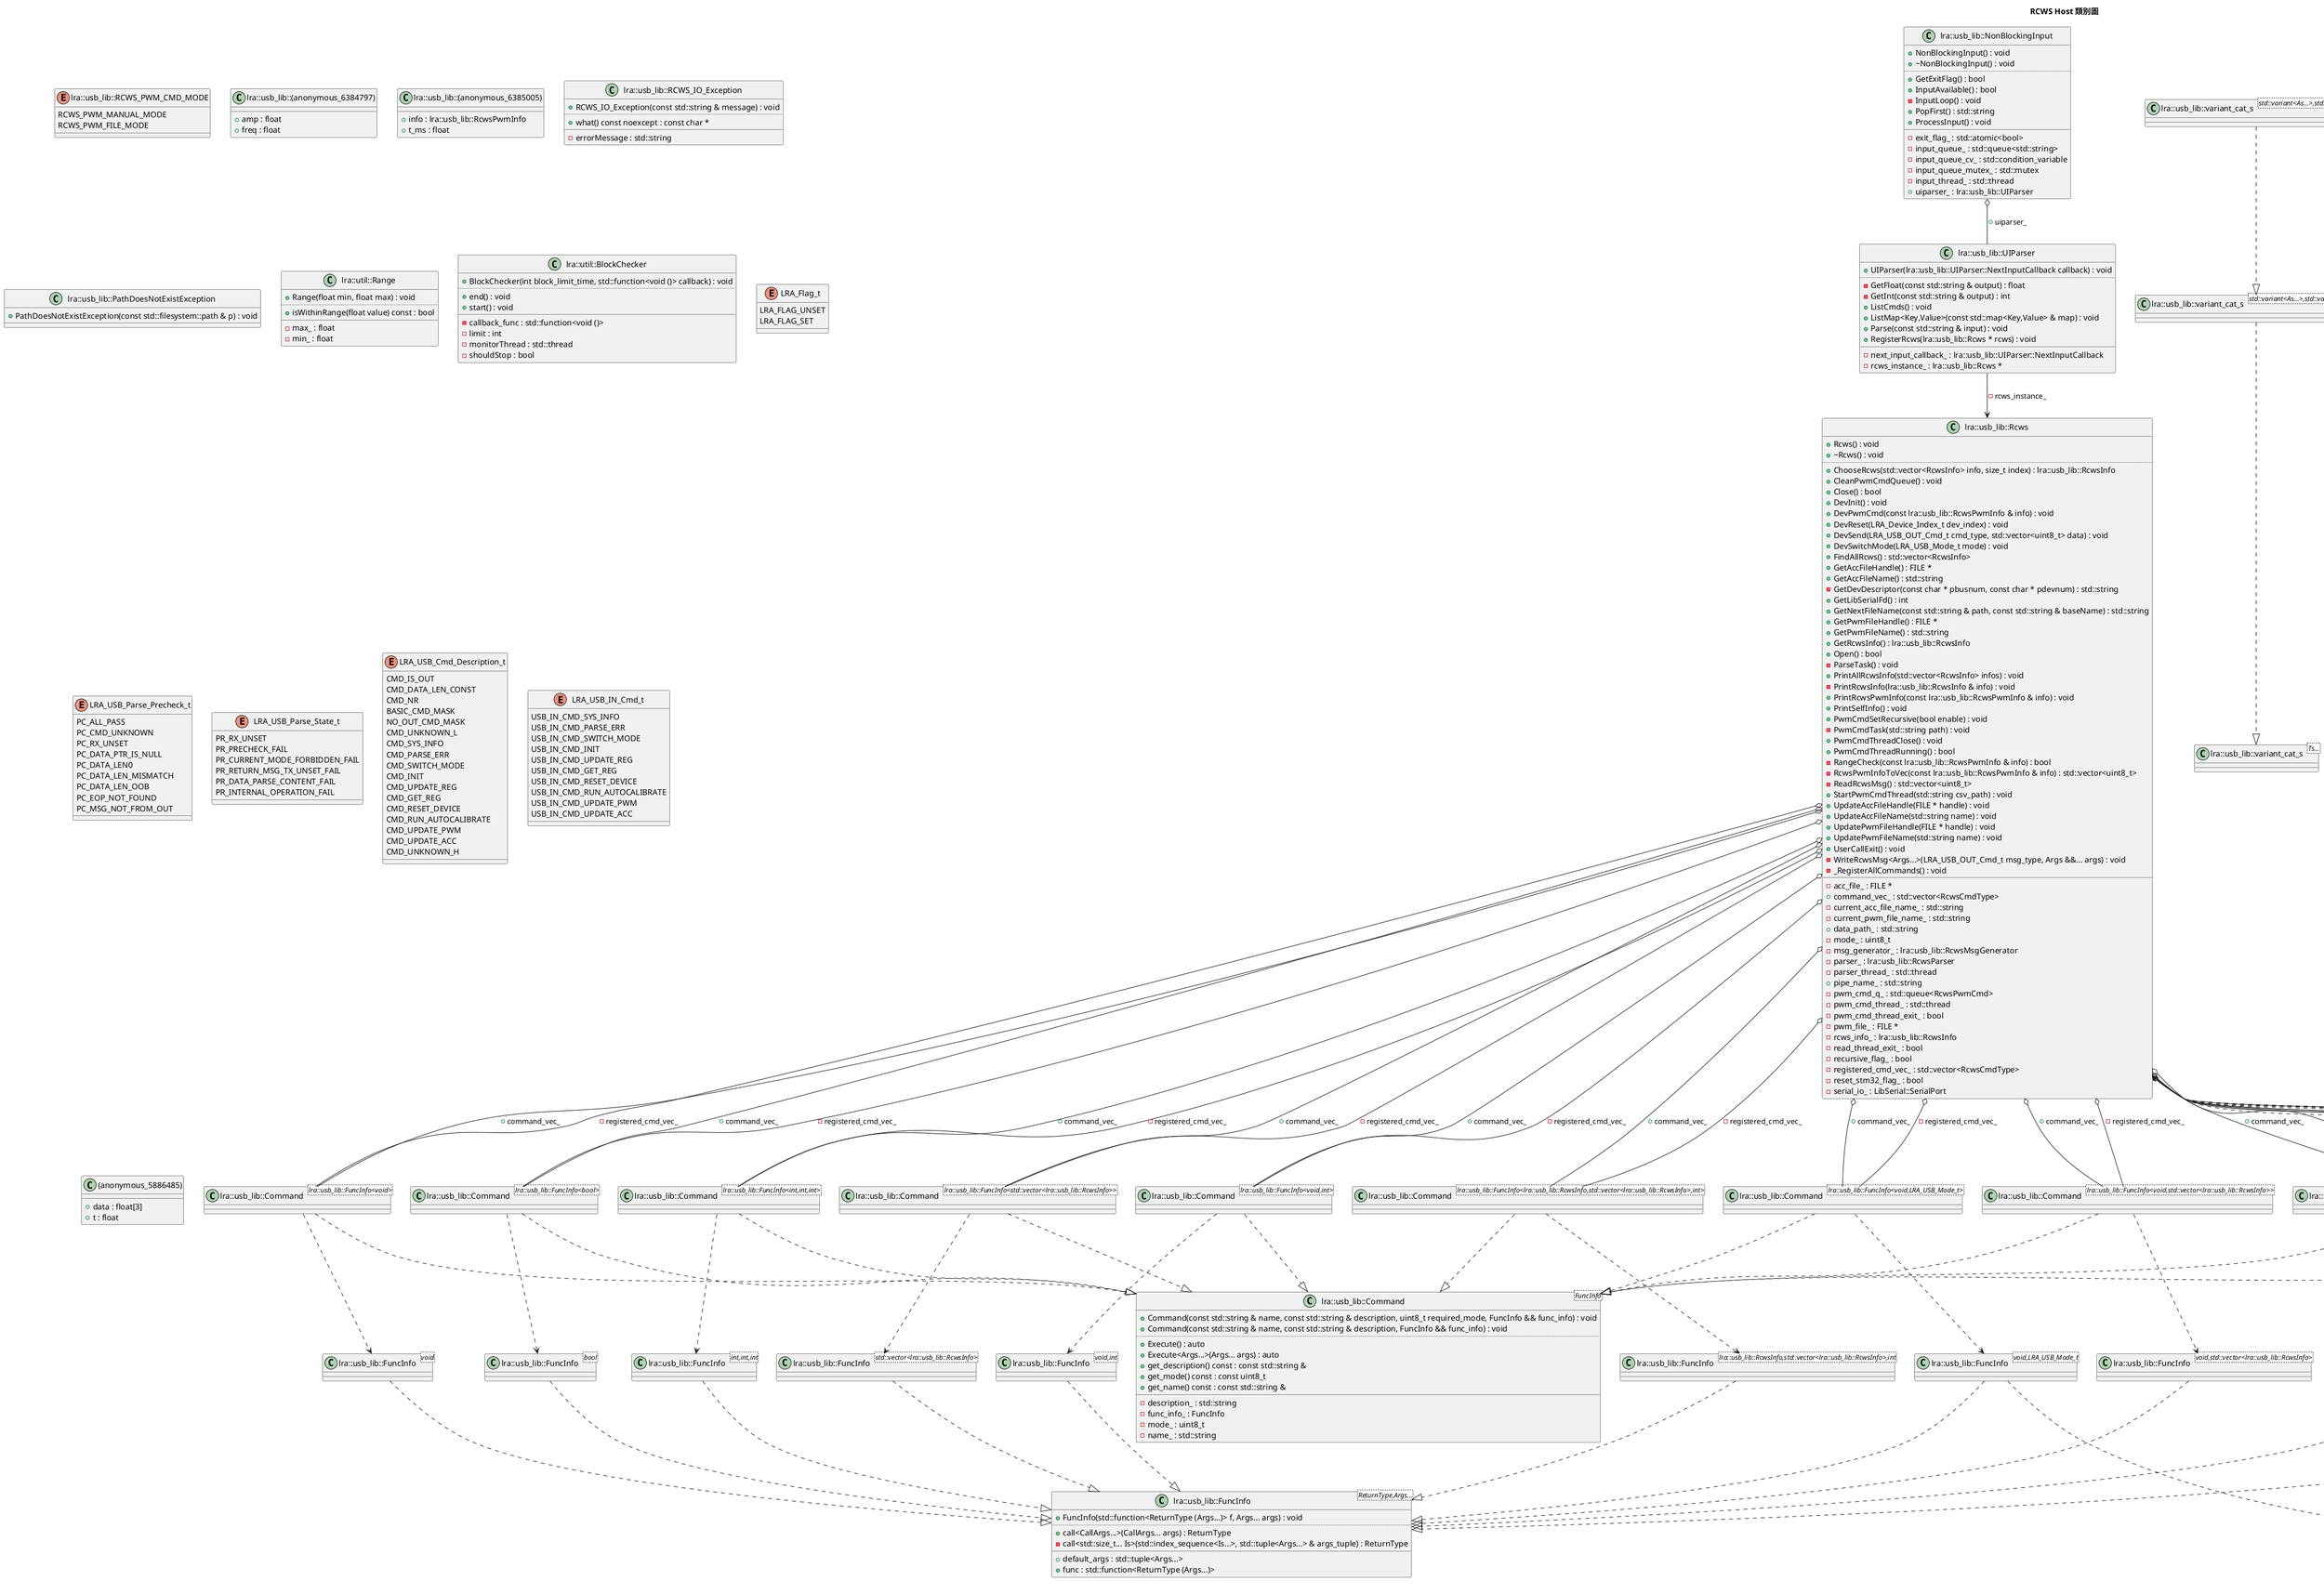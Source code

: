 @startuml
title RCWS Host 類別圖
enum "lra::usb_lib::RCWS_PWM_CMD_MODE" as C_0005720989269288761953
enum C_0005720989269288761953 {
RCWS_PWM_MANUAL_MODE
RCWS_PWM_FILE_MODE
}
class "lra::usb_lib::FuncInfo<ReturnType,Args...>" as C_0016677692846105229533
class C_0016677692846105229533 {
+FuncInfo(std::function<ReturnType (Args...)> f, Args... args) : void
..
+call<CallArgs...>(CallArgs... args) : ReturnType
-call<std::size_t... Is>(std::index_sequence<Is...>, std::tuple<Args...> & args_tuple) : ReturnType
__
+default_args : std::tuple<Args...>
+func : std::function<ReturnType (Args...)>
}
class "lra::usb_lib::Command<FuncInfo>" as C_0010091554601981940782
class C_0010091554601981940782 {
+Command(const std::string & name, const std::string & description, uint8_t required_mode, FuncInfo && func_info) : void
+Command(const std::string & name, const std::string & description, FuncInfo && func_info) : void
..
+Execute() : auto
+Execute<Args...>(Args... args) : auto
+get_description() const : const std::string &
+get_mode() const : const uint8_t
+get_name() const : const std::string &
__
-description_ : std::string
-func_info_ : FuncInfo
-mode_ : uint8_t
-name_ : std::string
}
class "lra::usb_lib::(anonymous_6384285)" as C_0009979760369821962475
class C_0009979760369821962475 {
__
+busnum : std::string
+desc : std::string
+devnum : std::string
+manufacturer : std::string
+path : std::string
+pid : std::string
+serialnum : std::string
+vid : std::string
}
class "lra::usb_lib::(anonymous_6384797)" as C_0016640966111775999252
class C_0016640966111775999252 {
__
+amp : float
+freq : float
}
class "lra::usb_lib::(anonymous_6384893)" as C_0012202508834059990777
class C_0012202508834059990777 {
__
+x : lra::usb_lib::PwmInfo
+y : lra::usb_lib::PwmInfo
+z : lra::usb_lib::PwmInfo
}
class "lra::usb_lib::(anonymous_6385005)" as C_0000579566535999078787
class C_0000579566535999078787 {
__
+info : lra::usb_lib::RcwsPwmInfo
+t_ms : float
}
class "lra::usb_lib::variant_cat_s<std::variant<As...>,std::variant<Bs...>,Rest...>" as C_0003858207505700472157
class C_0003858207505700472157 {
__
}
class "lra::usb_lib::variant_cat_s<std::variant<As...>,std::variant<Bs...>>" as C_0004465371694676925409
class C_0004465371694676925409 {
__
}
class "lra::usb_lib::RcwsParser" as C_0013995004851916376286
class C_0013995004851916376286 {
+Parse(const std::vector<uint8_t> & msg) : void
+ParsePwmInData(const uint8_t * pdata, lra::usb_lib::RcwsPwmInfo * info, float * sys_time) : void
+RegisterDevice(lra::usb_lib::Rcws * prcws) : void
__
-prcws_ : lra::usb_lib::Rcws *
}
class "lra::usb_lib::RcwsMsgGenerator" as C_0006117966071706626955
class C_0006117966071706626955 {
+Generate(LRA_USB_OUT_Cmd_t type, uint8_t * data, uint16_t length) : std::vector<uint8_t>
+Generate(LRA_USB_OUT_Cmd_t type, uint8_t data) : std::vector<uint8_t>
+Generate(LRA_USB_OUT_Cmd_t type) : std::vector<uint8_t>
+Generate(LRA_USB_OUT_Cmd_t type, std::vector<uint8_t> data) : std::vector<uint8_t>
+MoveGenerate(uint8_t type, std::vector<uint8_t> && data) : std::vector<uint8_t>
__
}
class "lra::usb_lib::RCWS_IO_Exception" as C_0007508463174790856758
class C_0007508463174790856758 {
+RCWS_IO_Exception(const std::string & message) : void
..
+what() const noexcept : const char *
__
-errorMessage : std::string
}
class "lra::usb_lib::FuncInfo<void>" as C_0015773613878884244586
class C_0015773613878884244586 {
__
}
class "lra::usb_lib::Command<lra::usb_lib::FuncInfo<void>>" as C_0015449411201283289251
class C_0015449411201283289251 {
__
}
class "lra::usb_lib::FuncInfo<void,int>" as C_0000705493911126138107
class C_0000705493911126138107 {
__
}
class "lra::usb_lib::Command<lra::usb_lib::FuncInfo<void,int>>" as C_0007162988677578574206
class C_0007162988677578574206 {
__
}
class "lra::usb_lib::FuncInfo<void,std::vector<lra::usb_lib::RcwsInfo>>" as C_0013803550029792824583
class C_0013803550029792824583 {
__
}
class "lra::usb_lib::Command<lra::usb_lib::FuncInfo<void,std::vector<lra::usb_lib::RcwsInfo>>>" as C_0001569929850764623214
class C_0001569929850764623214 {
__
}
class "lra::usb_lib::FuncInfo<void,LRA_Device_Index_t>" as C_0003123345807010051940
class C_0003123345807010051940 {
__
}
class "lra::usb_lib::Command<lra::usb_lib::FuncInfo<void,LRA_Device_Index_t>>" as C_0003832572587521561431
class C_0003832572587521561431 {
__
}
class "lra::usb_lib::FuncInfo<void,LRA_USB_Mode_t>" as C_0002671081740145556922
class C_0002671081740145556922 {
__
}
class "lra::usb_lib::Command<lra::usb_lib::FuncInfo<void,LRA_USB_Mode_t>>" as C_0001590531136156070645
class C_0001590531136156070645 {
__
}
class "lra::usb_lib::FuncInfo<bool>" as C_0009824911775259007872
class C_0009824911775259007872 {
__
}
class "lra::usb_lib::Command<lra::usb_lib::FuncInfo<bool>>" as C_0000014120254699272268
class C_0000014120254699272268 {
__
}
class "lra::usb_lib::FuncInfo<int,int,int>" as C_0017343476662692487455
class C_0017343476662692487455 {
__
}
class "lra::usb_lib::Command<lra::usb_lib::FuncInfo<int,int,int>>" as C_0003619412466671796319
class C_0003619412466671796319 {
__
}
class "lra::usb_lib::FuncInfo<std::vector<lra::usb_lib::RcwsInfo>>" as C_0002200629205487705327
class C_0002200629205487705327 {
__
}
class "lra::usb_lib::Command<lra::usb_lib::FuncInfo<std::vector<lra::usb_lib::RcwsInfo>>>" as C_0010611589610574450831
class C_0010611589610574450831 {
__
}
class "lra::usb_lib::FuncInfo<lra::usb_lib::RcwsInfo,std::vector<lra::usb_lib::RcwsInfo>,int>" as C_0005407673863743930238
class C_0005407673863743930238 {
__
}
class "lra::usb_lib::Command<lra::usb_lib::FuncInfo<lra::usb_lib::RcwsInfo,std::vector<lra::usb_lib::RcwsInfo>,int>>" as C_0017589846451525989059
class C_0017589846451525989059 {
__
}
class "lra::usb_lib::FuncInfo<lra::usb_lib::RcwsInfo,std::vector<lra::usb_lib::RcwsInfo>,size_t>" as C_0016146086392293076384
class C_0016146086392293076384 {
__
}
class "lra::usb_lib::Command<lra::usb_lib::FuncInfo<lra::usb_lib::RcwsInfo,std::vector<lra::usb_lib::RcwsInfo>,size_t>>" as C_0013425014194362657281
class C_0013425014194362657281 {
__
}
class "lra::usb_lib::Rcws" as C_0010607425340147141647
class C_0010607425340147141647 {
+Rcws() : void
+~Rcws() : void
..
+ChooseRcws(std::vector<RcwsInfo> info, size_t index) : lra::usb_lib::RcwsInfo
+CleanPwmCmdQueue() : void
+Close() : bool
+DevInit() : void
+DevPwmCmd(const lra::usb_lib::RcwsPwmInfo & info) : void
+DevReset(LRA_Device_Index_t dev_index) : void
+DevSend(LRA_USB_OUT_Cmd_t cmd_type, std::vector<uint8_t> data) : void
+DevSwitchMode(LRA_USB_Mode_t mode) : void
+FindAllRcws() : std::vector<RcwsInfo>
+GetAccFileHandle() : FILE *
+GetAccFileName() : std::string
-GetDevDescriptor(const char * pbusnum, const char * pdevnum) : std::string
+GetLibSerialFd() : int
+GetNextFileName(const std::string & path, const std::string & baseName) : std::string
+GetPwmFileHandle() : FILE *
+GetPwmFileName() : std::string
+GetRcwsInfo() : lra::usb_lib::RcwsInfo
+Open() : bool
-ParseTask() : void
+PrintAllRcwsInfo(std::vector<RcwsInfo> infos) : void
-PrintRcwsInfo(lra::usb_lib::RcwsInfo & info) : void
+PrintRcwsPwmInfo(const lra::usb_lib::RcwsPwmInfo & info) : void
+PrintSelfInfo() : void
+PwmCmdSetRecursive(bool enable) : void
-PwmCmdTask(std::string path) : void
+PwmCmdThreadClose() : void
+PwmCmdThreadRunning() : bool
-RangeCheck(const lra::usb_lib::RcwsPwmInfo & info) : bool
-RcwsPwmInfoToVec(const lra::usb_lib::RcwsPwmInfo & info) : std::vector<uint8_t>
-ReadRcwsMsg() : std::vector<uint8_t>
+StartPwmCmdThread(std::string csv_path) : void
+UpdateAccFileHandle(FILE * handle) : void
+UpdateAccFileName(std::string name) : void
+UpdatePwmFileHandle(FILE * handle) : void
+UpdatePwmFileName(std::string name) : void
+UserCallExit() : void
-WriteRcwsMsg<Args...>(LRA_USB_OUT_Cmd_t msg_type, Args &&... args) : void
-_RegisterAllCommands() : void
__
-acc_file_ : FILE *
+command_vec_ : std::vector<RcwsCmdType>
-current_acc_file_name_ : std::string
-current_pwm_file_name_ : std::string
+data_path_ : std::string
-mode_ : uint8_t
-msg_generator_ : lra::usb_lib::RcwsMsgGenerator
-parser_ : lra::usb_lib::RcwsParser
-parser_thread_ : std::thread
+pipe_name_ : std::string
-pwm_cmd_q_ : std::queue<RcwsPwmCmd>
-pwm_cmd_thread_ : std::thread
-pwm_cmd_thread_exit_ : bool
-pwm_file_ : FILE *
-rcws_info_ : lra::usb_lib::RcwsInfo
-read_thread_exit_ : bool
-recursive_flag_ : bool
-registered_cmd_vec_ : std::vector<RcwsCmdType>
-reset_stm32_flag_ : bool
-serial_io_ : LibSerial::SerialPort
}
class "lra::usb_lib::PathDoesNotExistException" as C_0016300769837848856732
class C_0016300769837848856732 {
+PathDoesNotExistException(const std::filesystem::path & p) : void
__
}
class "lra::usb_lib::UIParser" as C_0011140674281237645383
class C_0011140674281237645383 {
+UIParser(lra::usb_lib::UIParser::NextInputCallback callback) : void
..
-GetFloat(const std::string & output) : float
-GetInt(const std::string & output) : int
+ListCmds() : void
+ListMap<Key,Value>(const std::map<Key,Value> & map) : void
+Parse(const std::string & input) : void
+RegisterRcws(lra::usb_lib::Rcws * rcws) : void
__
-next_input_callback_ : lra::usb_lib::UIParser::NextInputCallback
-rcws_instance_ : lra::usb_lib::Rcws *
}
class "lra::usb_lib::NonBlockingInput" as C_0003742113103741535979
class C_0003742113103741535979 {
+NonBlockingInput() : void
+~NonBlockingInput() : void
..
+GetExitFlag() : bool
+InputAvailable() : bool
-InputLoop() : void
+PopFirst() : std::string
+ProcessInput() : void
__
-exit_flag_ : std::atomic<bool>
-input_queue_ : std::queue<std::string>
-input_queue_cv_ : std::condition_variable
-input_queue_mutex_ : std::mutex
-input_thread_ : std::thread
+uiparser_ : lra::usb_lib::UIParser
}
class "lra::usb_lib::variant_cat_s<Ts...>" as C_0008820624158268489243
class C_0008820624158268489243 {
__
}
class "lra::util::Range" as C_0014310541044282649025
class C_0014310541044282649025 {
+Range(float min, float max) : void
..
+isWithinRange(float value) const : bool
__
-max_ : float
-min_ : float
}
class "lra::util::BlockChecker" as C_0005261331645233366644
class C_0005261331645233366644 {
+BlockChecker(int block_limit_time, std::function<void ()> callback) : void
..
+end() : void
+start() : void
__
-callback_func : std::function<void ()>
-limit : int
-monitorThread : std::thread
-shouldStop : bool
}
enum "LRA_USB_Mode_t" as C_0015070430714100730956
enum C_0015070430714100730956 {
LRA_USB_NONE_MODE
LRA_USB_WAIT_FOR_INIT_MODE
LRA_USB_CRTL_MODE
LRA_USB_DATA_MODE
LRA_USB_ALL_AVAILABLE_MODE
}
enum "LRA_Flag_t" as C_0008237669375525749758
enum C_0008237669375525749758 {
LRA_FLAG_UNSET
LRA_FLAG_SET
}
enum "LRA_USB_Parse_Precheck_t" as C_0016887489266974931873
enum C_0016887489266974931873 {
PC_ALL_PASS
PC_CMD_UNKNOWN
PC_RX_UNSET
PC_DATA_PTR_IS_NULL
PC_DATA_LEN0
PC_DATA_LEN_MISMATCH
PC_DATA_LEN_OOB
PC_EOP_NOT_FOUND
PC_MSG_NOT_FROM_OUT
}
enum "LRA_USB_Parse_State_t" as C_0008816111083906233406
enum C_0008816111083906233406 {
PR_RX_UNSET
PR_PRECHECK_FAIL
PR_CURRENT_MODE_FORBIDDEN_FAIL
PR_RETURN_MSG_TX_UNSET_FAIL
PR_DATA_PARSE_CONTENT_FAIL
PR_INTERNAL_OPERATION_FAIL
}
enum "LRA_USB_Cmd_Description_t" as C_0000892138379380980396
enum C_0000892138379380980396 {
CMD_IS_OUT
CMD_DATA_LEN_CONST
CMD_NR
BASIC_CMD_MASK
NO_OUT_CMD_MASK
CMD_UNKNOWN_L
CMD_SYS_INFO
CMD_PARSE_ERR
CMD_SWITCH_MODE
CMD_INIT
CMD_UPDATE_REG
CMD_GET_REG
CMD_RESET_DEVICE
CMD_RUN_AUTOCALIBRATE
CMD_UPDATE_PWM
CMD_UPDATE_ACC
CMD_UNKNOWN_H
}
enum "LRA_USB_IN_Cmd_t" as C_0014514143136634376787
enum C_0014514143136634376787 {
USB_IN_CMD_SYS_INFO
USB_IN_CMD_PARSE_ERR
USB_IN_CMD_SWITCH_MODE
USB_IN_CMD_INIT
USB_IN_CMD_UPDATE_REG
USB_IN_CMD_GET_REG
USB_IN_CMD_RESET_DEVICE
USB_IN_CMD_RUN_AUTOCALIBRATE
USB_IN_CMD_UPDATE_PWM
USB_IN_CMD_UPDATE_ACC
}
enum "LRA_USB_OUT_Cmd_t" as C_0004279142166739185821
enum C_0004279142166739185821 {
USB_OUT_CMD_SYS_INFO
USB_OUT_CMD_PARSE_ERR
USB_OUT_CMD_SWITCH_MODE
USB_OUT_CMD_INIT
USB_OUT_CMD_UPDATE_REG
USB_OUT_CMD_GET_REG
USB_OUT_CMD_RESET_DEVICE
USB_OUT_CMD_RUN_AUTOCALIBRATE
USB_OUT_CMD_UPDATE_PWM
USB_OUT_CMD_UPDATE_ACC
}
enum "LRA_Device_Index_t" as C_0006790288808603726341
enum C_0006790288808603726341 {
LRA_DEVICE_STM32
LRA_DEVICE_MPU6500
LRA_DEVICE_ADXL355
LRA_DEVICE_DRV2605L_X
LRA_DEVICE_DRV2605L_Y
LRA_DEVICE_DRV2605L_Z
LRA_DEVICE_ALL
LRA_DEVICE_INVALID
}
class "(anonymous_5886485)" as C_0009009500740782782987
class C_0009009500740782782987 {
__
+data : float[3]
+t : float
}
C_0003858207505700472157 ..|> C_0008820624158268489243
C_0004465371694676925409 ..|> C_0003858207505700472157
C_0013995004851916376286 ..> C_0012202508834059990777
C_0013995004851916376286 --> C_0010607425340147141647 : -prcws_
C_0006117966071706626955 ..> C_0004279142166739185821
C_0015773613878884244586 ..|> C_0016677692846105229533
C_0015449411201283289251 ..> C_0015773613878884244586
C_0015449411201283289251 ..|> C_0010091554601981940782
C_0000705493911126138107 ..|> C_0016677692846105229533
C_0007162988677578574206 ..> C_0000705493911126138107
C_0007162988677578574206 ..|> C_0010091554601981940782
C_0013803550029792824583 ..|> C_0016677692846105229533
C_0001569929850764623214 ..> C_0013803550029792824583
C_0001569929850764623214 ..|> C_0010091554601981940782
C_0003123345807010051940 ..> C_0006790288808603726341
C_0003123345807010051940 ..|> C_0016677692846105229533
C_0003832572587521561431 ..> C_0003123345807010051940
C_0003832572587521561431 ..|> C_0010091554601981940782
C_0002671081740145556922 ..> C_0015070430714100730956
C_0002671081740145556922 ..|> C_0016677692846105229533
C_0001590531136156070645 ..> C_0002671081740145556922
C_0001590531136156070645 ..|> C_0010091554601981940782
C_0009824911775259007872 ..|> C_0016677692846105229533
C_0000014120254699272268 ..> C_0009824911775259007872
C_0000014120254699272268 ..|> C_0010091554601981940782
C_0017343476662692487455 ..|> C_0016677692846105229533
C_0003619412466671796319 ..> C_0017343476662692487455
C_0003619412466671796319 ..|> C_0010091554601981940782
C_0002200629205487705327 ..|> C_0016677692846105229533
C_0010611589610574450831 ..> C_0002200629205487705327
C_0010611589610574450831 ..|> C_0010091554601981940782
C_0005407673863743930238 ..|> C_0016677692846105229533
C_0017589846451525989059 ..> C_0005407673863743930238
C_0017589846451525989059 ..|> C_0010091554601981940782
C_0016146086392293076384 ..|> C_0016677692846105229533
C_0013425014194362657281 ..> C_0016146086392293076384
C_0013425014194362657281 ..|> C_0010091554601981940782
C_0010607425340147141647 ..> C_0009979760369821962475
C_0010607425340147141647 ..> C_0012202508834059990777
C_0010607425340147141647 ..> C_0006790288808603726341
C_0010607425340147141647 ..> C_0015070430714100730956
C_0010607425340147141647 ..> C_0004279142166739185821
C_0010607425340147141647 o-- C_0015449411201283289251 : +command_vec_
C_0010607425340147141647 o-- C_0007162988677578574206 : +command_vec_
C_0010607425340147141647 o-- C_0001569929850764623214 : +command_vec_
C_0010607425340147141647 o-- C_0003832572587521561431 : +command_vec_
C_0010607425340147141647 o-- C_0001590531136156070645 : +command_vec_
C_0010607425340147141647 o-- C_0000014120254699272268 : +command_vec_
C_0010607425340147141647 o-- C_0003619412466671796319 : +command_vec_
C_0010607425340147141647 o-- C_0010611589610574450831 : +command_vec_
C_0010607425340147141647 o-- C_0017589846451525989059 : +command_vec_
C_0010607425340147141647 o-- C_0013425014194362657281 : +command_vec_
C_0010607425340147141647 o-- C_0015449411201283289251 : -registered_cmd_vec_
C_0010607425340147141647 o-- C_0007162988677578574206 : -registered_cmd_vec_
C_0010607425340147141647 o-- C_0001569929850764623214 : -registered_cmd_vec_
C_0010607425340147141647 o-- C_0003832572587521561431 : -registered_cmd_vec_
C_0010607425340147141647 o-- C_0001590531136156070645 : -registered_cmd_vec_
C_0010607425340147141647 o-- C_0000014120254699272268 : -registered_cmd_vec_
C_0010607425340147141647 o-- C_0003619412466671796319 : -registered_cmd_vec_
C_0010607425340147141647 o-- C_0010611589610574450831 : -registered_cmd_vec_
C_0010607425340147141647 o-- C_0017589846451525989059 : -registered_cmd_vec_
C_0010607425340147141647 o-- C_0013425014194362657281 : -registered_cmd_vec_
C_0010607425340147141647 o-- C_0006117966071706626955 : -msg_generator_
C_0010607425340147141647 o-- C_0013995004851916376286 : -parser_
C_0011140674281237645383 --> C_0010607425340147141647 : -rcws_instance_
C_0003742113103741535979 o-- C_0011140674281237645383 : +uiparser_

'Generated with clang-uml, version 0.6.1
'LLVM version Ubuntu clang version 15.0.7
@enduml
